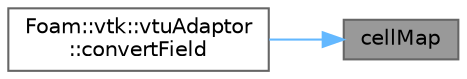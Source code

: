digraph "cellMap"
{
 // LATEX_PDF_SIZE
  bgcolor="transparent";
  edge [fontname=Helvetica,fontsize=10,labelfontname=Helvetica,labelfontsize=10];
  node [fontname=Helvetica,fontsize=10,shape=box,height=0.2,width=0.4];
  rankdir="RL";
  Node1 [id="Node000001",label="cellMap",height=0.2,width=0.4,color="gray40", fillcolor="grey60", style="filled", fontcolor="black",tooltip=" "];
  Node1 -> Node2 [id="edge1_Node000001_Node000002",dir="back",color="steelblue1",style="solid",tooltip=" "];
  Node2 [id="Node000002",label="Foam::vtk::vtuAdaptor\l::convertField",height=0.2,width=0.4,color="grey40", fillcolor="white", style="filled",URL="$classFoam_1_1vtk_1_1vtuAdaptor.html#a4a913ab655232b4c708a9690ae8ba9c5",tooltip=" "];
}
